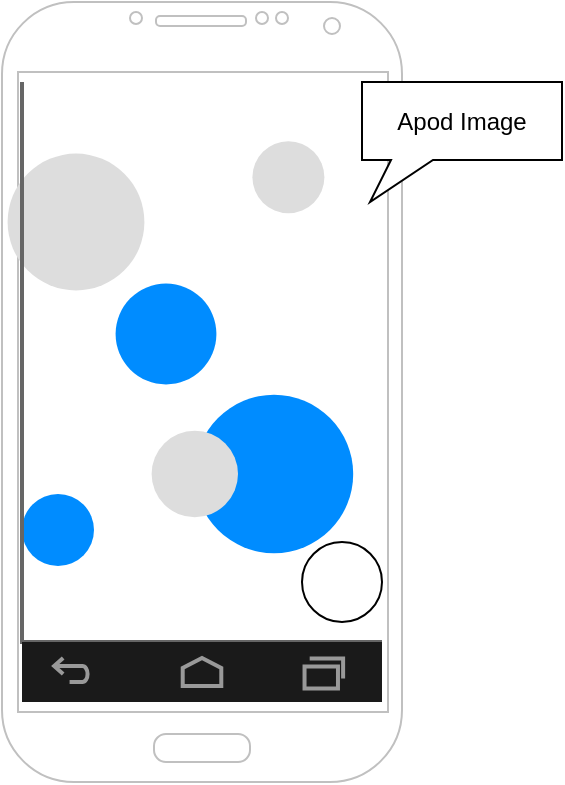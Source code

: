 <mxfile version="12.6.2" type="github">
  <diagram id="pEdrLrNa93Opo544BcHM" name="Page-1">
    <mxGraphModel dx="1422" dy="800" grid="1" gridSize="10" guides="1" tooltips="1" connect="1" arrows="1" fold="1" page="1" pageScale="1" pageWidth="850" pageHeight="1100" math="0" shadow="0">
      <root>
        <mxCell id="0"/>
        <mxCell id="1" parent="0"/>
        <mxCell id="yhGkoqOSeWeYSa07yg06-1" value="" style="verticalLabelPosition=bottom;verticalAlign=top;html=1;shadow=0;dashed=0;strokeWidth=1;shape=mxgraph.android.phone2;strokeColor=#c0c0c0;" vertex="1" parent="1">
          <mxGeometry x="110" y="70" width="200" height="390" as="geometry"/>
        </mxCell>
        <mxCell id="yhGkoqOSeWeYSa07yg06-2" value="" style="verticalLabelPosition=bottom;shadow=0;dashed=0;align=center;html=1;verticalAlign=top;strokeWidth=1;shape=mxgraph.mockup.graphics.bubbleChart;strokeColor=none;strokeColor2=none;strokeColor3=#666666;fillColor2=#008cff;fillColor3=#dddddd;" vertex="1" parent="1">
          <mxGeometry x="120" y="110" width="180" height="280" as="geometry"/>
        </mxCell>
        <mxCell id="yhGkoqOSeWeYSa07yg06-3" value="Apod Image" style="whiteSpace=wrap;html=1;shape=mxgraph.basic.rectCallout;dx=25;dy=21;boundedLbl=1;" vertex="1" parent="1">
          <mxGeometry x="290" y="110" width="100" height="60" as="geometry"/>
        </mxCell>
        <mxCell id="yhGkoqOSeWeYSa07yg06-4" value="" style="verticalLabelPosition=bottom;verticalAlign=top;html=1;shadow=0;dashed=0;strokeWidth=2;shape=mxgraph.android.navigation_bar_1_landscape;fillColor=#1A1A1A;strokeColor=#999999;" vertex="1" parent="1">
          <mxGeometry x="120" y="390" width="180" height="30" as="geometry"/>
        </mxCell>
        <mxCell id="yhGkoqOSeWeYSa07yg06-5" value="" style="ellipse;whiteSpace=wrap;html=1;aspect=fixed;" vertex="1" parent="1">
          <mxGeometry x="260" y="340" width="40" height="40" as="geometry"/>
        </mxCell>
      </root>
    </mxGraphModel>
  </diagram>
</mxfile>
